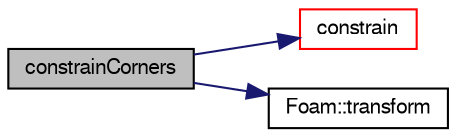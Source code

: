 digraph "constrainCorners"
{
  bgcolor="transparent";
  edge [fontname="FreeSans",fontsize="10",labelfontname="FreeSans",labelfontsize="10"];
  node [fontname="FreeSans",fontsize="10",shape=record];
  rankdir="LR";
  Node549 [label="constrainCorners",height=0.2,width=0.4,color="black", fillcolor="grey75", style="filled", fontcolor="black"];
  Node549 -> Node550 [color="midnightblue",fontsize="10",style="solid",fontname="FreeSans"];
  Node550 [label="constrain",height=0.2,width=0.4,color="red",URL="$a23282.html#a076b612e47449fd588c8ec60739d47b8",tooltip="Apply boundary conditions (single-patch constraints) and. "];
  Node549 -> Node553 [color="midnightblue",fontsize="10",style="solid",fontname="FreeSans"];
  Node553 [label="Foam::transform",height=0.2,width=0.4,color="black",URL="$a21124.html#a919915170941701c1223291531ad010c"];
}
